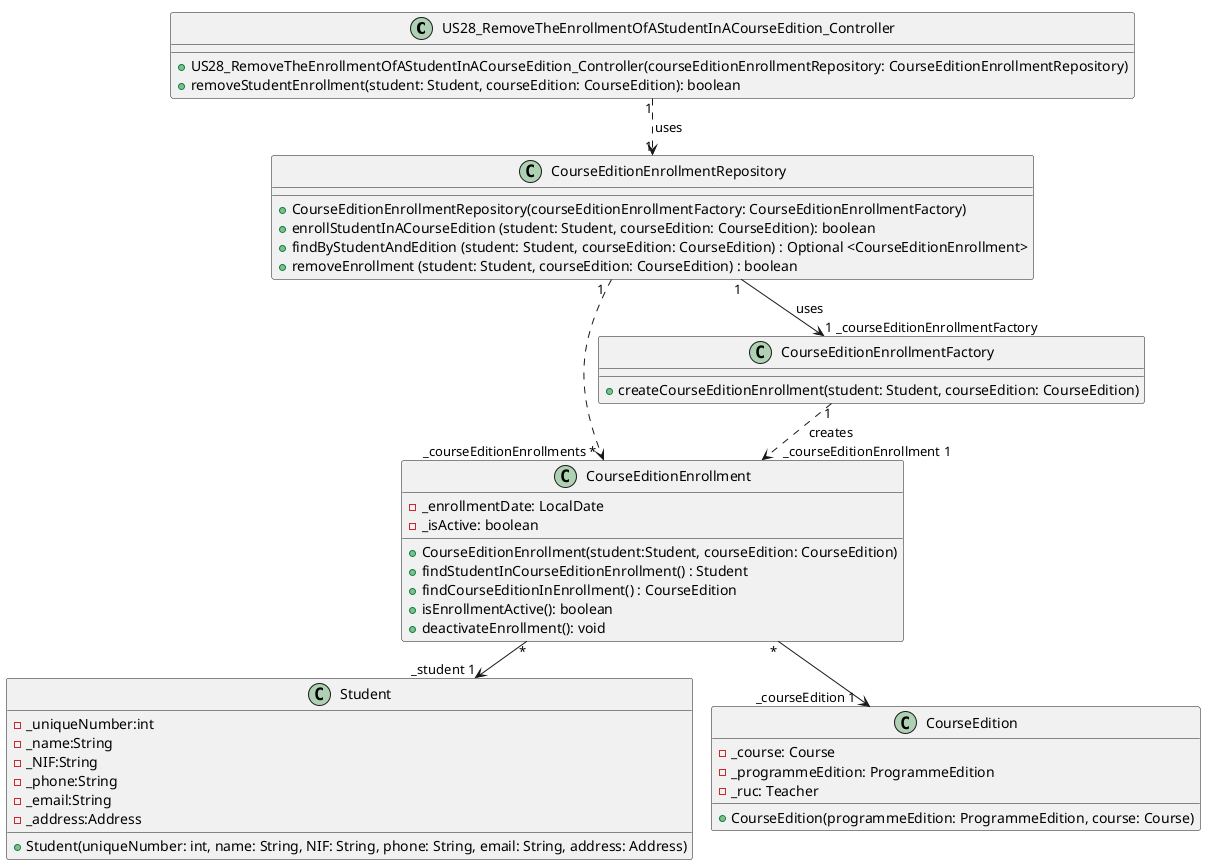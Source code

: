 @startuml
!pragma layout smetana

class US28_RemoveTheEnrollmentOfAStudentInACourseEdition_Controller {
    +US28_RemoveTheEnrollmentOfAStudentInACourseEdition_Controller(courseEditionEnrollmentRepository: CourseEditionEnrollmentRepository)
    +removeStudentEnrollment(student: Student, courseEdition: CourseEdition): boolean
}

class CourseEditionEnrollment {
    -_enrollmentDate: LocalDate
    -_isActive: boolean
    +CourseEditionEnrollment(student:Student, courseEdition: CourseEdition)
    +findStudentInCourseEditionEnrollment() : Student
    +findCourseEditionInEnrollment() : CourseEdition
    +isEnrollmentActive(): boolean
    +deactivateEnrollment(): void
}

class CourseEditionEnrollmentRepository {
    +CourseEditionEnrollmentRepository(courseEditionEnrollmentFactory: CourseEditionEnrollmentFactory)
    +enrollStudentInACourseEdition (student: Student, courseEdition: CourseEdition): boolean
    +findByStudentAndEdition (student: Student, courseEdition: CourseEdition) : Optional <CourseEditionEnrollment>
    +removeEnrollment (student: Student, courseEdition: CourseEdition) : boolean
}

class Student {
    -_uniqueNumber:int
    -_name:String
    -_NIF:String
    -_phone:String
    -_email:String
    -_address:Address
    +Student(uniqueNumber: int, name: String, NIF: String, phone: String, email: String, address: Address)
}

class CourseEdition {
    -_course: Course
    -_programmeEdition: ProgrammeEdition
    -_ruc: Teacher
    +CourseEdition(programmeEdition: ProgrammeEdition, course: Course)
}

class CourseEditionEnrollmentFactory {
    +createCourseEditionEnrollment(student: Student, courseEdition: CourseEdition)
}

CourseEditionEnrollment "*" --> "_student 1" Student
CourseEditionEnrollment "*" --> "_courseEdition 1    " CourseEdition
CourseEditionEnrollmentRepository"   1  " ..> "    _courseEditionEnrollments *  "CourseEditionEnrollment
CourseEditionEnrollmentFactory "1" ..> "      _courseEditionEnrollment 1"CourseEditionEnrollment : creates
CourseEditionEnrollmentRepository "1" --> "1 _courseEditionEnrollmentFactory      " CourseEditionEnrollmentFactory : uses
US28_RemoveTheEnrollmentOfAStudentInACourseEdition_Controller "1" ..> "1" CourseEditionEnrollmentRepository : uses
@enduml
